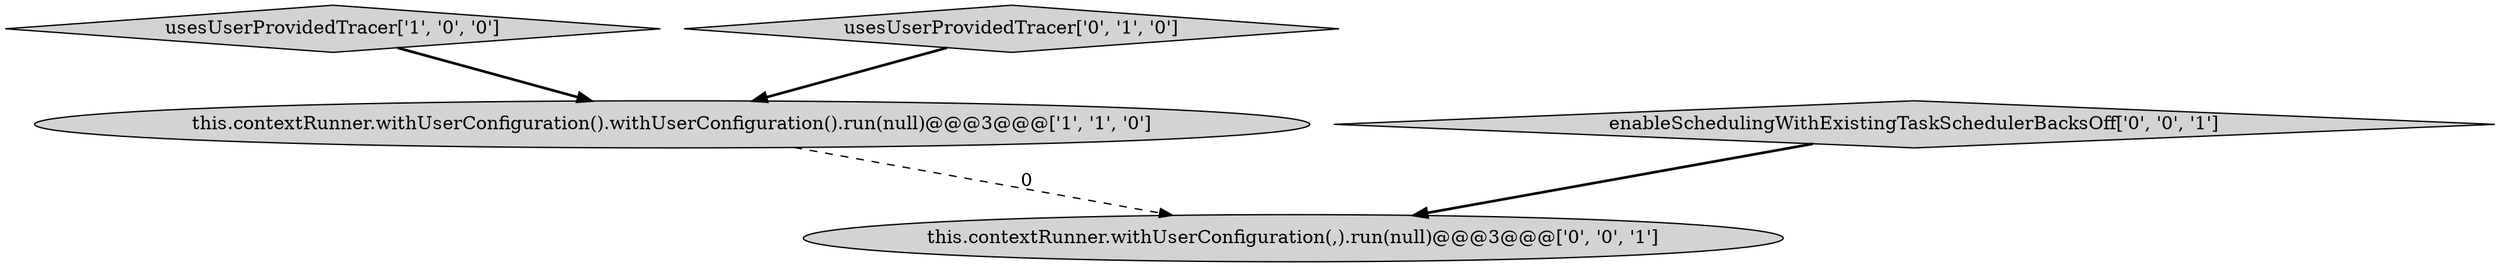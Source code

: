 digraph {
4 [style = filled, label = "this.contextRunner.withUserConfiguration(,).run(null)@@@3@@@['0', '0', '1']", fillcolor = lightgray, shape = ellipse image = "AAA0AAABBB3BBB"];
1 [style = filled, label = "this.contextRunner.withUserConfiguration().withUserConfiguration().run(null)@@@3@@@['1', '1', '0']", fillcolor = lightgray, shape = ellipse image = "AAA0AAABBB1BBB"];
0 [style = filled, label = "usesUserProvidedTracer['1', '0', '0']", fillcolor = lightgray, shape = diamond image = "AAA0AAABBB1BBB"];
2 [style = filled, label = "usesUserProvidedTracer['0', '1', '0']", fillcolor = lightgray, shape = diamond image = "AAA0AAABBB2BBB"];
3 [style = filled, label = "enableSchedulingWithExistingTaskSchedulerBacksOff['0', '0', '1']", fillcolor = lightgray, shape = diamond image = "AAA0AAABBB3BBB"];
1->4 [style = dashed, label="0"];
3->4 [style = bold, label=""];
0->1 [style = bold, label=""];
2->1 [style = bold, label=""];
}
